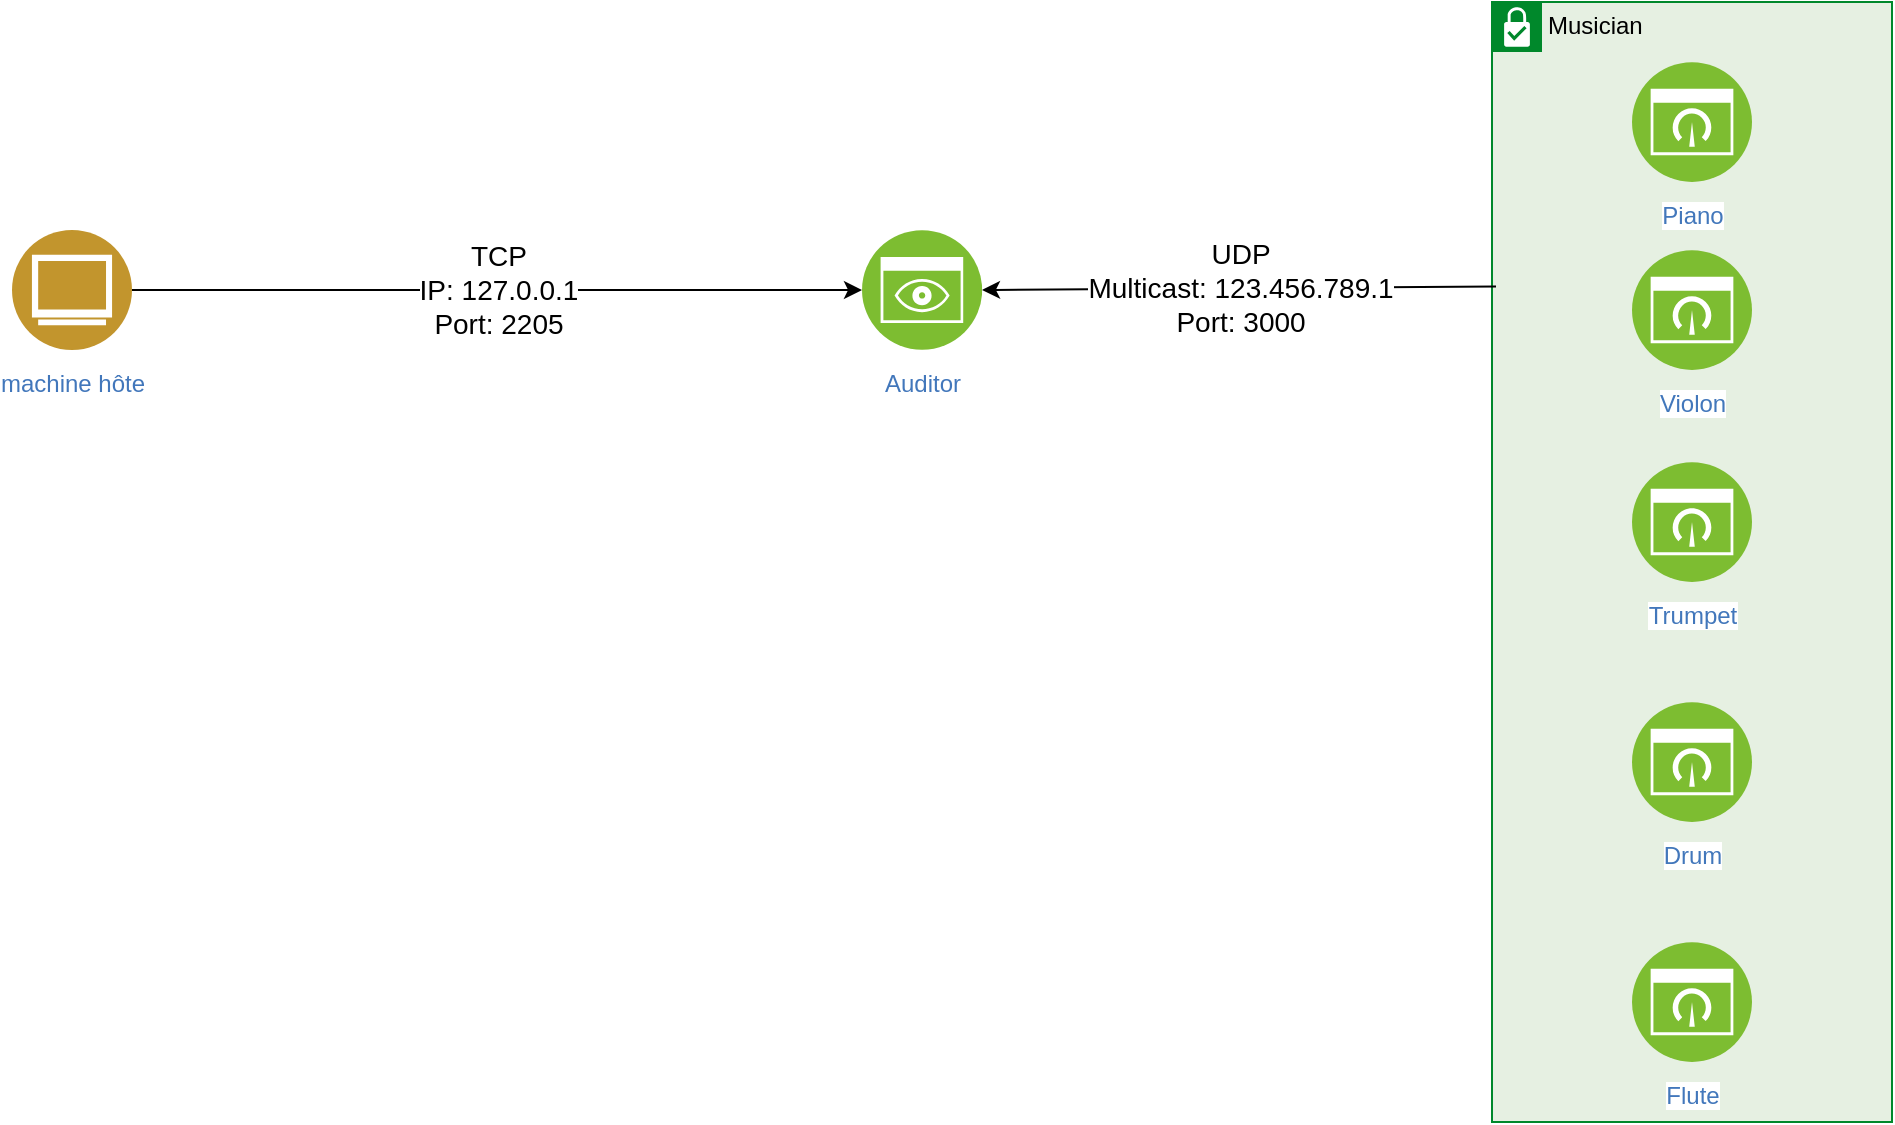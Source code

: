 <mxfile version="14.8.0" type="device"><diagram id="0d7cefc2-ccd6-e077-73ed-a8e48b0cddf6" name="Page-1"><mxGraphModel dx="1422" dy="752" grid="1" gridSize="10" guides="1" tooltips="1" connect="1" arrows="1" fold="1" page="1" pageScale="1" pageWidth="1169" pageHeight="827" background="none" math="0" shadow="0"><root><mxCell id="0"/><mxCell id="1" parent="0"/><mxCell id="RHiN2K-2RyjFKpAidjnO-113" value="Musician" style="shape=mxgraph.ibm.box;prType=subnet;fontStyle=0;verticalAlign=top;align=left;spacingLeft=32;spacingTop=4;fillColor=#E6F0E2;rounded=0;whiteSpace=wrap;html=1;strokeColor=#00882B;strokeWidth=1;dashed=0;container=1;spacing=-4;collapsible=0;expand=0;recursiveResize=0;" vertex="1" parent="1"><mxGeometry x="870" y="240" width="200" height="560" as="geometry"/></mxCell><mxCell id="RHiN2K-2RyjFKpAidjnO-106" value="Violon" style="aspect=fixed;perimeter=ellipsePerimeter;html=1;align=center;shadow=0;dashed=0;fontColor=#4277BB;labelBackgroundColor=#ffffff;fontSize=12;spacingTop=3;image;image=img/lib/ibm/infrastructure/dashboard.svg;" vertex="1" parent="1"><mxGeometry x="940" y="364" width="60" height="60" as="geometry"/></mxCell><mxCell id="RHiN2K-2RyjFKpAidjnO-107" value="machine hôte" style="aspect=fixed;perimeter=ellipsePerimeter;html=1;align=center;shadow=0;dashed=0;fontColor=#4277BB;labelBackgroundColor=#ffffff;fontSize=12;spacingTop=3;image;image=img/lib/ibm/users/browser.svg;" vertex="1" parent="1"><mxGeometry x="130" y="354" width="60" height="60" as="geometry"/></mxCell><mxCell id="RHiN2K-2RyjFKpAidjnO-108" value="Auditor" style="aspect=fixed;perimeter=ellipsePerimeter;html=1;align=center;shadow=0;dashed=0;fontColor=#4277BB;labelBackgroundColor=#ffffff;fontSize=12;spacingTop=3;image;image=img/lib/ibm/infrastructure/monitoring.svg;" vertex="1" parent="1"><mxGeometry x="555" y="354" width="60" height="60" as="geometry"/></mxCell><mxCell id="RHiN2K-2RyjFKpAidjnO-109" value="Piano" style="aspect=fixed;perimeter=ellipsePerimeter;html=1;align=center;shadow=0;dashed=0;fontColor=#4277BB;labelBackgroundColor=#ffffff;fontSize=12;spacingTop=3;image;image=img/lib/ibm/infrastructure/dashboard.svg;" vertex="1" parent="1"><mxGeometry x="940" y="270" width="60" height="60" as="geometry"/></mxCell><mxCell id="RHiN2K-2RyjFKpAidjnO-110" value="Trumpet" style="aspect=fixed;perimeter=ellipsePerimeter;html=1;align=center;shadow=0;dashed=0;fontColor=#4277BB;labelBackgroundColor=#ffffff;fontSize=12;spacingTop=3;image;image=img/lib/ibm/infrastructure/dashboard.svg;" vertex="1" parent="1"><mxGeometry x="940" y="470" width="60" height="60" as="geometry"/></mxCell><mxCell id="RHiN2K-2RyjFKpAidjnO-111" value="Drum" style="aspect=fixed;perimeter=ellipsePerimeter;html=1;align=center;shadow=0;dashed=0;fontColor=#4277BB;labelBackgroundColor=#ffffff;fontSize=12;spacingTop=3;image;image=img/lib/ibm/infrastructure/dashboard.svg;" vertex="1" parent="1"><mxGeometry x="940" y="590" width="60" height="60" as="geometry"/></mxCell><mxCell id="RHiN2K-2RyjFKpAidjnO-112" value="Flute" style="aspect=fixed;perimeter=ellipsePerimeter;html=1;align=center;shadow=0;dashed=0;fontColor=#4277BB;labelBackgroundColor=#ffffff;fontSize=12;spacingTop=3;image;image=img/lib/ibm/infrastructure/dashboard.svg;" vertex="1" parent="1"><mxGeometry x="940" y="710" width="60" height="60" as="geometry"/></mxCell><mxCell id="RHiN2K-2RyjFKpAidjnO-115" value="TCP&lt;br&gt;IP: 127.0.0.1&lt;br&gt;Port: 2205" style="html=1;labelBackgroundColor=#ffffff;endArrow=classic;endFill=1;endSize=6;jettySize=auto;orthogonalLoop=1;strokeWidth=1;fontSize=14;exitX=1;exitY=0.5;exitDx=0;exitDy=0;entryX=0;entryY=0.5;entryDx=0;entryDy=0;" edge="1" parent="1" source="RHiN2K-2RyjFKpAidjnO-107" target="RHiN2K-2RyjFKpAidjnO-108"><mxGeometry width="60" height="60" relative="1" as="geometry"><mxPoint x="550" y="490" as="sourcePoint"/><mxPoint x="610" y="430" as="targetPoint"/></mxGeometry></mxCell><mxCell id="RHiN2K-2RyjFKpAidjnO-117" value="UDP&lt;br&gt;Multicast: 123.456.789.1&lt;br&gt;Port: 3000" style="html=1;labelBackgroundColor=#ffffff;endArrow=classic;endFill=1;endSize=6;jettySize=auto;orthogonalLoop=1;strokeWidth=1;fontSize=14;exitX=0.01;exitY=0.254;exitDx=0;exitDy=0;exitPerimeter=0;entryX=1;entryY=0.5;entryDx=0;entryDy=0;" edge="1" parent="1" source="RHiN2K-2RyjFKpAidjnO-113" target="RHiN2K-2RyjFKpAidjnO-108"><mxGeometry width="60" height="60" relative="1" as="geometry"><mxPoint x="550" y="490" as="sourcePoint"/><mxPoint x="620" y="381" as="targetPoint"/></mxGeometry></mxCell></root></mxGraphModel></diagram></mxfile>